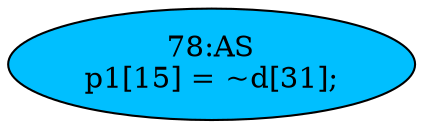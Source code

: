 strict digraph "" {
	node [label="\N"];
	"78:AS"	 [ast="<pyverilog.vparser.ast.Assign object at 0x7fee01bc9850>",
		def_var="['p1']",
		fillcolor=deepskyblue,
		label="78:AS
p1[15] = ~d[31];",
		statements="[]",
		style=filled,
		typ=Assign,
		use_var="['d']"];
}
